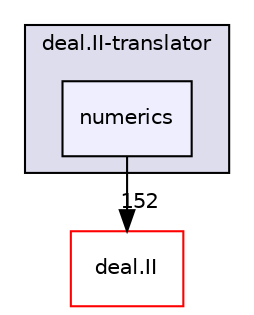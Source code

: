 digraph "include/deal.II-translator/numerics" {
  compound=true
  node [ fontsize="10", fontname="Helvetica"];
  edge [ labelfontsize="10", labelfontname="Helvetica"];
  subgraph clusterdir_386d89ad50a3909c2af5a93b48d2c3ff {
    graph [ bgcolor="#ddddee", pencolor="black", label="deal.II-translator" fontname="Helvetica", fontsize="10", URL="dir_386d89ad50a3909c2af5a93b48d2c3ff.html"]
  dir_c47e7ba737564dfae683239e6a95bd0b [shape=box, label="numerics", style="filled", fillcolor="#eeeeff", pencolor="black", URL="dir_c47e7ba737564dfae683239e6a95bd0b.html"];
  }
  dir_ee90d91a514b839c31faec7a1d916f67 [shape=box label="deal.II" fillcolor="white" style="filled" color="red" URL="dir_ee90d91a514b839c31faec7a1d916f67.html"];
  dir_c47e7ba737564dfae683239e6a95bd0b->dir_ee90d91a514b839c31faec7a1d916f67 [headlabel="152", labeldistance=1.5 headhref="dir_000093_000009.html"];
}
